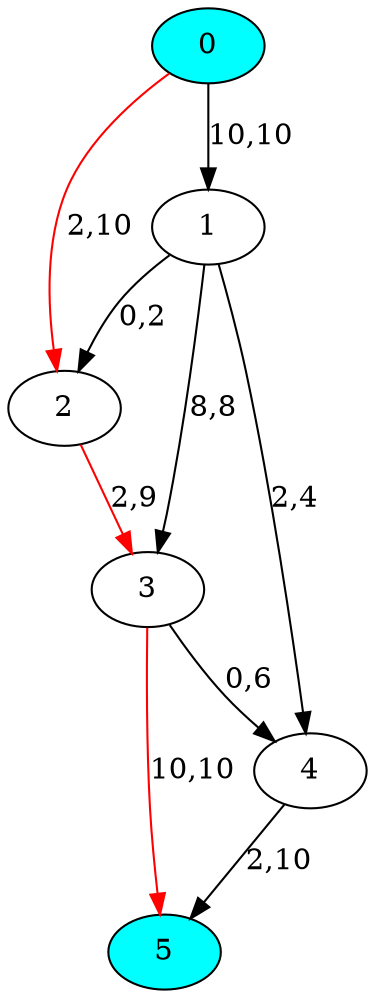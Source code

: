 /*
8 : 0 1 3 5 
2 : 0 1 4 5 
2 : 0 2 3 5 
6 : 0 2 3 4 5 
1 : 0 2 3 1 4 5 
*/
digraph G {
0 [fillcolor = aqua;style = "filled";];
5 [fillcolor = aqua;style = "filled";];
0 -> 1 [label="10,10"]
0 -> 2 [color=red][label="2,10"]
1 -> 2 [label="0,2"]
2 -> 3 [color=red][label="2,9"]
1 -> 3 [label="8,8"]
1 -> 4 [label="2,4"]
4 -> 5 [label="2,10"]
3 -> 4 [label="0,6"]
3 -> 5 [color=red][label="10,10"]
0 -> 4 [style = invis;];
}
